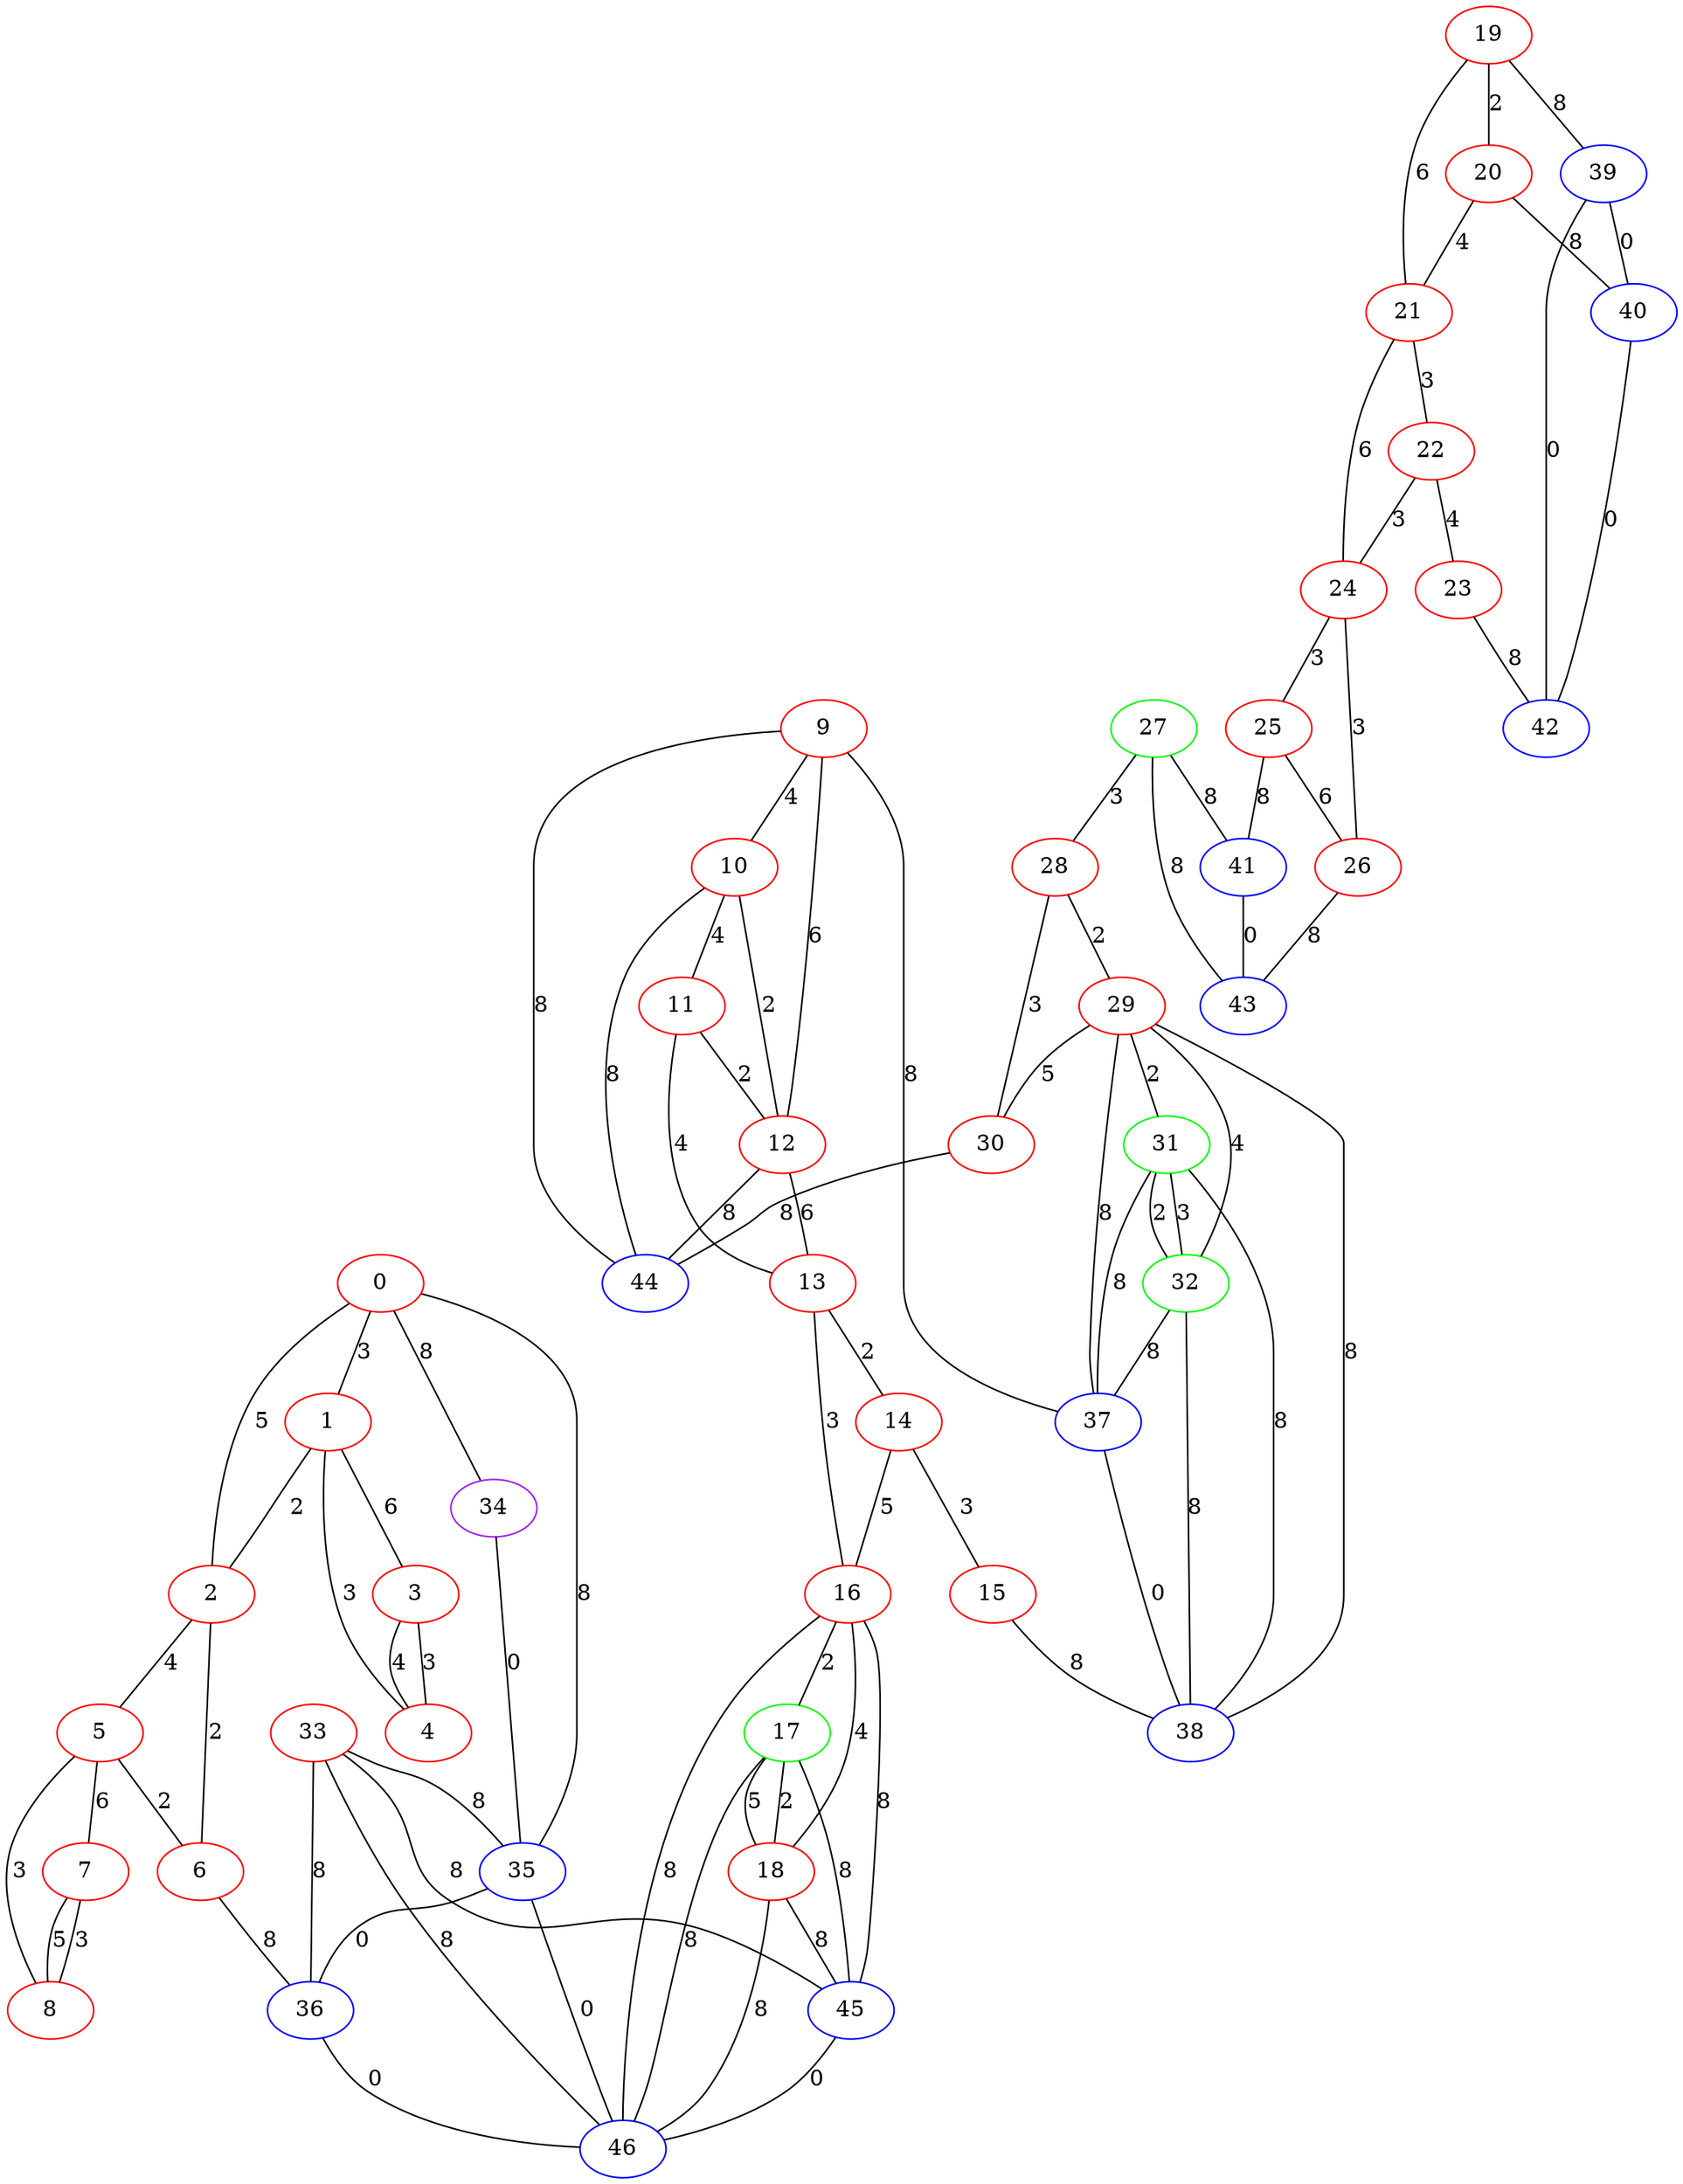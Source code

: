 graph "" {
0 [color=red, weight=1];
1 [color=red, weight=1];
2 [color=red, weight=1];
3 [color=red, weight=1];
4 [color=red, weight=1];
5 [color=red, weight=1];
6 [color=red, weight=1];
7 [color=red, weight=1];
8 [color=red, weight=1];
9 [color=red, weight=1];
10 [color=red, weight=1];
11 [color=red, weight=1];
12 [color=red, weight=1];
13 [color=red, weight=1];
14 [color=red, weight=1];
15 [color=red, weight=1];
16 [color=red, weight=1];
17 [color=green, weight=2];
18 [color=red, weight=1];
19 [color=red, weight=1];
20 [color=red, weight=1];
21 [color=red, weight=1];
22 [color=red, weight=1];
23 [color=red, weight=1];
24 [color=red, weight=1];
25 [color=red, weight=1];
26 [color=red, weight=1];
27 [color=green, weight=2];
28 [color=red, weight=1];
29 [color=red, weight=1];
30 [color=red, weight=1];
31 [color=green, weight=2];
32 [color=green, weight=2];
33 [color=red, weight=1];
34 [color=purple, weight=4];
35 [color=blue, weight=3];
36 [color=blue, weight=3];
37 [color=blue, weight=3];
38 [color=blue, weight=3];
39 [color=blue, weight=3];
40 [color=blue, weight=3];
41 [color=blue, weight=3];
42 [color=blue, weight=3];
43 [color=blue, weight=3];
44 [color=blue, weight=3];
45 [color=blue, weight=3];
46 [color=blue, weight=3];
0 -- 1  [key=0, label=3];
0 -- 2  [key=0, label=5];
0 -- 35  [key=0, label=8];
0 -- 34  [key=0, label=8];
1 -- 2  [key=0, label=2];
1 -- 3  [key=0, label=6];
1 -- 4  [key=0, label=3];
2 -- 5  [key=0, label=4];
2 -- 6  [key=0, label=2];
3 -- 4  [key=0, label=4];
3 -- 4  [key=1, label=3];
5 -- 8  [key=0, label=3];
5 -- 6  [key=0, label=2];
5 -- 7  [key=0, label=6];
6 -- 36  [key=0, label=8];
7 -- 8  [key=0, label=5];
7 -- 8  [key=1, label=3];
9 -- 44  [key=0, label=8];
9 -- 10  [key=0, label=4];
9 -- 12  [key=0, label=6];
9 -- 37  [key=0, label=8];
10 -- 11  [key=0, label=4];
10 -- 12  [key=0, label=2];
10 -- 44  [key=0, label=8];
11 -- 12  [key=0, label=2];
11 -- 13  [key=0, label=4];
12 -- 44  [key=0, label=8];
12 -- 13  [key=0, label=6];
13 -- 16  [key=0, label=3];
13 -- 14  [key=0, label=2];
14 -- 16  [key=0, label=5];
14 -- 15  [key=0, label=3];
15 -- 38  [key=0, label=8];
16 -- 46  [key=0, label=8];
16 -- 45  [key=0, label=8];
16 -- 17  [key=0, label=2];
16 -- 18  [key=0, label=4];
17 -- 18  [key=0, label=5];
17 -- 18  [key=1, label=2];
17 -- 45  [key=0, label=8];
17 -- 46  [key=0, label=8];
18 -- 45  [key=0, label=8];
18 -- 46  [key=0, label=8];
19 -- 20  [key=0, label=2];
19 -- 21  [key=0, label=6];
19 -- 39  [key=0, label=8];
20 -- 40  [key=0, label=8];
20 -- 21  [key=0, label=4];
21 -- 24  [key=0, label=6];
21 -- 22  [key=0, label=3];
22 -- 24  [key=0, label=3];
22 -- 23  [key=0, label=4];
23 -- 42  [key=0, label=8];
24 -- 25  [key=0, label=3];
24 -- 26  [key=0, label=3];
25 -- 41  [key=0, label=8];
25 -- 26  [key=0, label=6];
26 -- 43  [key=0, label=8];
27 -- 41  [key=0, label=8];
27 -- 43  [key=0, label=8];
27 -- 28  [key=0, label=3];
28 -- 29  [key=0, label=2];
28 -- 30  [key=0, label=3];
29 -- 32  [key=0, label=4];
29 -- 37  [key=0, label=8];
29 -- 38  [key=0, label=8];
29 -- 30  [key=0, label=5];
29 -- 31  [key=0, label=2];
30 -- 44  [key=0, label=8];
31 -- 32  [key=0, label=3];
31 -- 32  [key=1, label=2];
31 -- 38  [key=0, label=8];
31 -- 37  [key=0, label=8];
32 -- 37  [key=0, label=8];
32 -- 38  [key=0, label=8];
33 -- 35  [key=0, label=8];
33 -- 36  [key=0, label=8];
33 -- 45  [key=0, label=8];
33 -- 46  [key=0, label=8];
34 -- 35  [key=0, label=0];
35 -- 36  [key=0, label=0];
35 -- 46  [key=0, label=0];
36 -- 46  [key=0, label=0];
37 -- 38  [key=0, label=0];
39 -- 40  [key=0, label=0];
39 -- 42  [key=0, label=0];
40 -- 42  [key=0, label=0];
41 -- 43  [key=0, label=0];
45 -- 46  [key=0, label=0];
}
